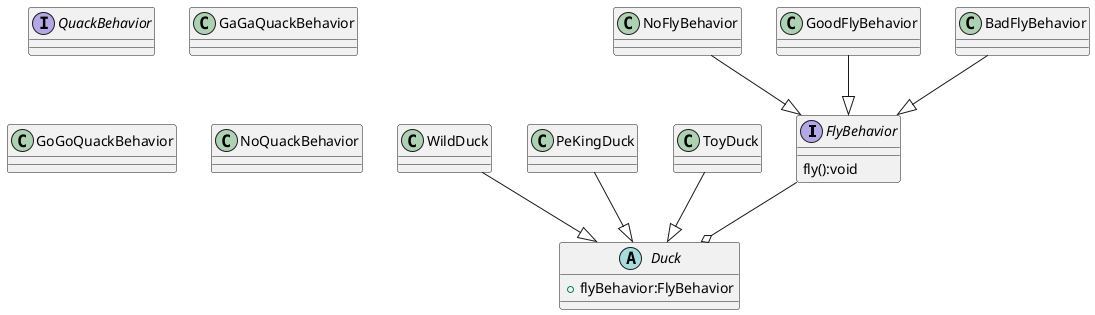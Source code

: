@startuml

interface FlyBehavior{
    fly():void
}

class NoFlyBehavior
class GoodFlyBehavior
class BadFlyBehavior

NoFlyBehavior --|> FlyBehavior
GoodFlyBehavior --|> FlyBehavior
BadFlyBehavior --|> FlyBehavior

abstract class Duck{
    + flyBehavior:FlyBehavior
}
class WildDuck
class PeKingDuck
class ToyDuck

WildDuck --|> Duck
PeKingDuck --|> Duck
ToyDuck --|> Duck

FlyBehavior --o Duck

interface QuackBehavior
class GaGaQuackBehavior
class GoGoQuackBehavior
class NoQuackBehavior

@enduml
